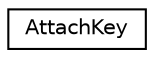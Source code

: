 digraph G
{
 // INTERACTIVE_SVG=YES
  edge [fontname="Helvetica",fontsize="10",labelfontname="Helvetica",labelfontsize="10"];
  node [fontname="Helvetica",fontsize="10",shape=record];
  rankdir="LR";
  Node1 [label="AttachKey",height=0.2,width=0.4,color="black", fillcolor="white", style="filled",URL="$d3/d19/struct_attach_key.html"];
}
